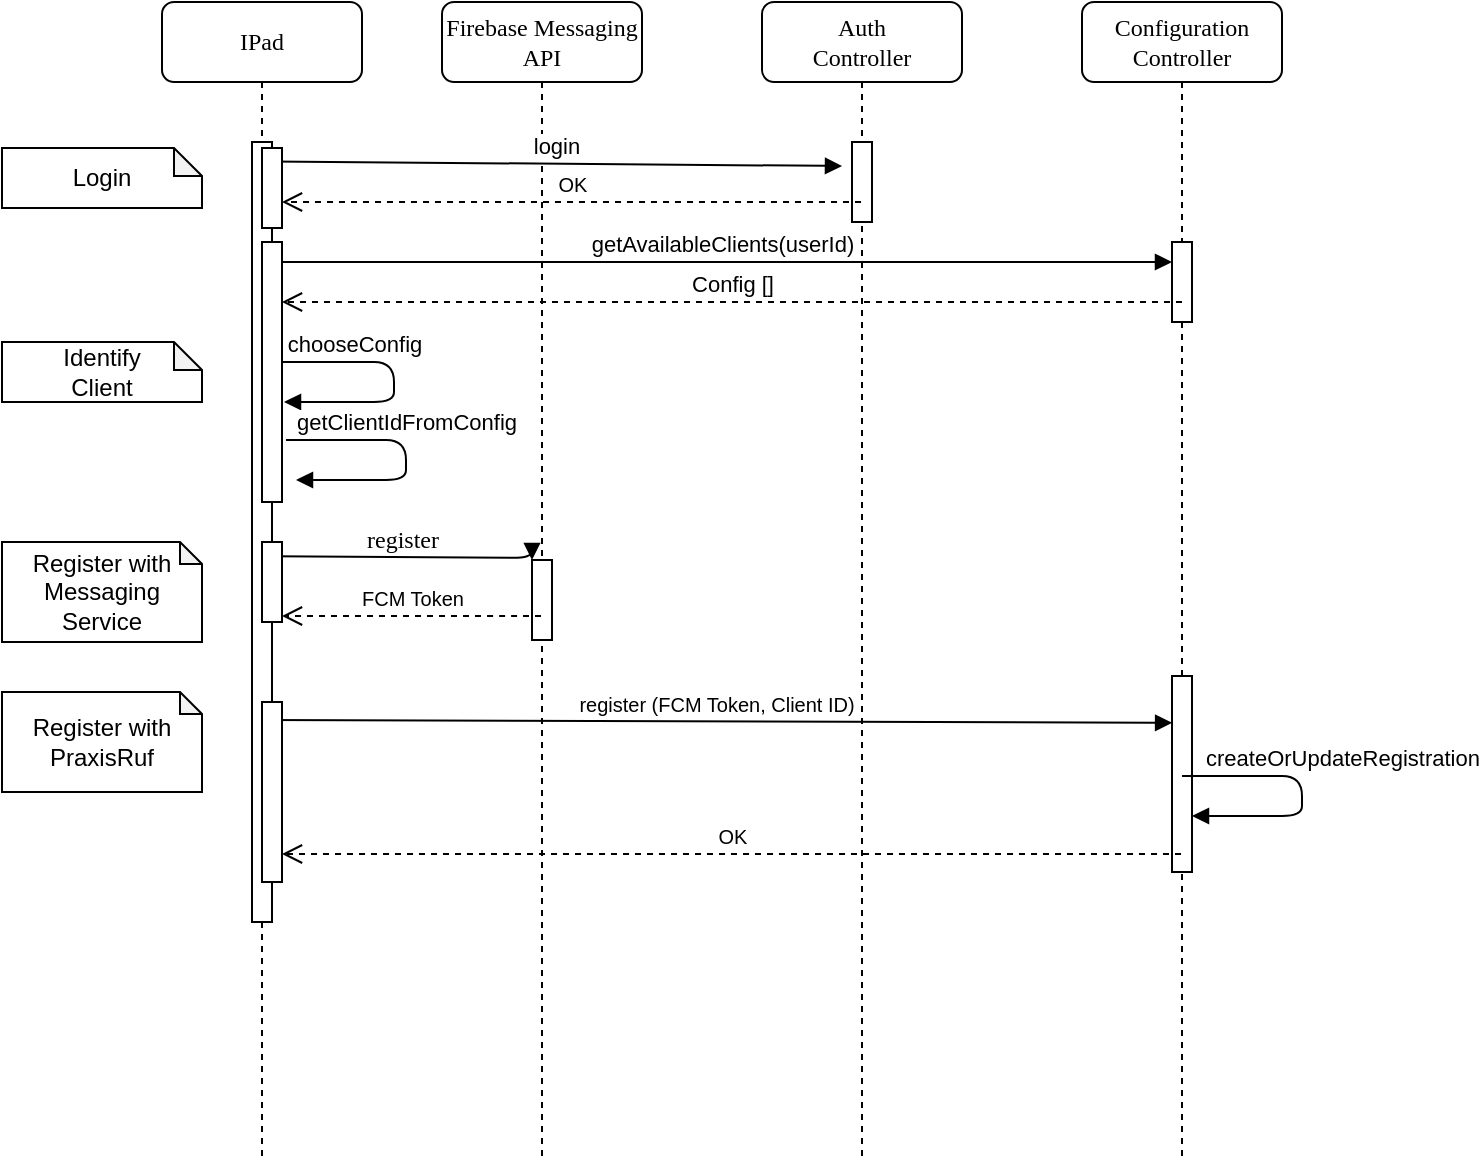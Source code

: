 <mxfile version="14.4.9" type="device"><diagram name="Page-1" id="13e1069c-82ec-6db2-03f1-153e76fe0fe0"><mxGraphModel dx="1564" dy="847" grid="1" gridSize="10" guides="1" tooltips="1" connect="1" arrows="1" fold="1" page="1" pageScale="1" pageWidth="1100" pageHeight="850" background="none" math="0" shadow="0"><root><mxCell id="0"/><mxCell id="1" parent="0"/><mxCell id="7baba1c4bc27f4b0-2" value="Firebase Messaging API" style="shape=umlLifeline;perimeter=lifelinePerimeter;whiteSpace=wrap;html=1;container=1;collapsible=0;recursiveResize=0;outlineConnect=0;rounded=1;shadow=0;comic=0;labelBackgroundColor=none;strokeWidth=1;fontFamily=Verdana;fontSize=12;align=center;" parent="1" vertex="1"><mxGeometry x="240" y="80" width="100" height="580" as="geometry"/></mxCell><mxCell id="7baba1c4bc27f4b0-10" value="" style="html=1;points=[];perimeter=orthogonalPerimeter;rounded=0;shadow=0;comic=0;labelBackgroundColor=none;strokeWidth=1;fontFamily=Verdana;fontSize=12;align=center;" parent="7baba1c4bc27f4b0-2" vertex="1"><mxGeometry x="45" y="279" width="10" height="40" as="geometry"/></mxCell><mxCell id="7baba1c4bc27f4b0-3" value="Auth&lt;br&gt;Controller" style="shape=umlLifeline;perimeter=lifelinePerimeter;whiteSpace=wrap;html=1;container=1;collapsible=0;recursiveResize=0;outlineConnect=0;rounded=1;shadow=0;comic=0;labelBackgroundColor=none;strokeWidth=1;fontFamily=Verdana;fontSize=12;align=center;" parent="1" vertex="1"><mxGeometry x="400" y="80" width="100" height="580" as="geometry"/></mxCell><mxCell id="7baba1c4bc27f4b0-13" value="" style="html=1;points=[];perimeter=orthogonalPerimeter;rounded=0;shadow=0;comic=0;labelBackgroundColor=none;strokeWidth=1;fontFamily=Verdana;fontSize=12;align=center;" parent="7baba1c4bc27f4b0-3" vertex="1"><mxGeometry x="45" y="70" width="10" height="40" as="geometry"/></mxCell><mxCell id="7baba1c4bc27f4b0-8" value="IPad" style="shape=umlLifeline;perimeter=lifelinePerimeter;whiteSpace=wrap;html=1;container=1;collapsible=0;recursiveResize=0;outlineConnect=0;rounded=1;shadow=0;comic=0;labelBackgroundColor=none;strokeWidth=1;fontFamily=Verdana;fontSize=12;align=center;" parent="1" vertex="1"><mxGeometry x="100" y="80" width="100" height="580" as="geometry"/></mxCell><mxCell id="7baba1c4bc27f4b0-9" value="" style="html=1;points=[];perimeter=orthogonalPerimeter;rounded=0;shadow=0;comic=0;labelBackgroundColor=none;strokeWidth=1;fontFamily=Verdana;fontSize=12;align=center;" parent="7baba1c4bc27f4b0-8" vertex="1"><mxGeometry x="45" y="70" width="10" height="390" as="geometry"/></mxCell><mxCell id="0WgqwvZdLEOkhlcYbr7y-6" value="&lt;font style=&quot;font-size: 10px&quot;&gt;register (FCM Token, Client ID)&lt;/font&gt;" style="html=1;verticalAlign=bottom;endArrow=block;entryX=0.005;entryY=0.239;entryDx=0;entryDy=0;entryPerimeter=0;" edge="1" parent="7baba1c4bc27f4b0-8" target="0WgqwvZdLEOkhlcYbr7y-13"><mxGeometry width="80" relative="1" as="geometry"><mxPoint x="50" y="359" as="sourcePoint"/><mxPoint x="349.5" y="359" as="targetPoint"/></mxGeometry></mxCell><mxCell id="7baba1c4bc27f4b0-11" value="register" style="html=1;verticalAlign=bottom;endArrow=block;entryX=0;entryY=0;labelBackgroundColor=none;fontFamily=Verdana;fontSize=12;edgeStyle=elbowEdgeStyle;elbow=vertical;" parent="1" target="7baba1c4bc27f4b0-10" edge="1"><mxGeometry relative="1" as="geometry"><mxPoint x="155" y="357.143" as="sourcePoint"/></mxGeometry></mxCell><mxCell id="0WgqwvZdLEOkhlcYbr7y-11" value="chooseConfig" style="html=1;verticalAlign=bottom;endArrow=block;" edge="1" parent="1"><mxGeometry x="-0.407" width="80" relative="1" as="geometry"><mxPoint x="156.0" y="260" as="sourcePoint"/><mxPoint x="161.0" y="280" as="targetPoint"/><Array as="points"><mxPoint x="216" y="260"/><mxPoint x="216" y="280"/></Array><mxPoint as="offset"/></mxGeometry></mxCell><mxCell id="0WgqwvZdLEOkhlcYbr7y-12" value="Configuration&lt;br&gt;Controller" style="shape=umlLifeline;perimeter=lifelinePerimeter;whiteSpace=wrap;html=1;container=1;collapsible=0;recursiveResize=0;outlineConnect=0;rounded=1;shadow=0;comic=0;labelBackgroundColor=none;strokeWidth=1;fontFamily=Verdana;fontSize=12;align=center;" vertex="1" parent="1"><mxGeometry x="560" y="80" width="100" height="580" as="geometry"/></mxCell><mxCell id="0WgqwvZdLEOkhlcYbr7y-13" value="" style="html=1;points=[];perimeter=orthogonalPerimeter;rounded=0;shadow=0;comic=0;labelBackgroundColor=none;strokeWidth=1;fontFamily=Verdana;fontSize=12;align=center;" vertex="1" parent="0WgqwvZdLEOkhlcYbr7y-12"><mxGeometry x="45" y="337" width="10" height="98" as="geometry"/></mxCell><mxCell id="0WgqwvZdLEOkhlcYbr7y-14" value="createOrUpdateRegistration" style="html=1;verticalAlign=bottom;endArrow=block;" edge="1" parent="0WgqwvZdLEOkhlcYbr7y-12" target="0WgqwvZdLEOkhlcYbr7y-13"><mxGeometry x="-0.111" y="20" width="80" relative="1" as="geometry"><mxPoint x="50" y="387" as="sourcePoint"/><mxPoint x="110" y="427" as="targetPoint"/><Array as="points"><mxPoint x="110" y="387"/><mxPoint x="110" y="407"/></Array><mxPoint as="offset"/></mxGeometry></mxCell><mxCell id="0WgqwvZdLEOkhlcYbr7y-16" value="" style="html=1;points=[];perimeter=orthogonalPerimeter;rounded=0;shadow=0;comic=0;labelBackgroundColor=none;strokeWidth=1;fontFamily=Verdana;fontSize=12;align=center;" vertex="1" parent="0WgqwvZdLEOkhlcYbr7y-12"><mxGeometry x="45" y="120" width="10" height="40" as="geometry"/></mxCell><mxCell id="0WgqwvZdLEOkhlcYbr7y-15" value="login" style="html=1;verticalAlign=bottom;endArrow=block;exitX=0.957;exitY=0.025;exitDx=0;exitDy=0;exitPerimeter=0;" edge="1" parent="1" source="7baba1c4bc27f4b0-9"><mxGeometry width="80" relative="1" as="geometry"><mxPoint x="160" y="160" as="sourcePoint"/><mxPoint x="440" y="162" as="targetPoint"/></mxGeometry></mxCell><mxCell id="0WgqwvZdLEOkhlcYbr7y-17" value="getAvailableClients(userId)" style="html=1;verticalAlign=bottom;endArrow=block;" edge="1" parent="1" target="0WgqwvZdLEOkhlcYbr7y-16"><mxGeometry width="80" relative="1" as="geometry"><mxPoint x="154" y="210" as="sourcePoint"/><mxPoint x="609.5" y="184.0" as="targetPoint"/><Array as="points"><mxPoint x="480" y="210"/></Array></mxGeometry></mxCell><mxCell id="0WgqwvZdLEOkhlcYbr7y-19" value="&lt;font style=&quot;font-size: 10px&quot;&gt;OK&lt;/font&gt;" style="html=1;verticalAlign=bottom;endArrow=open;dashed=1;endSize=8;" edge="1" parent="1" source="7baba1c4bc27f4b0-3"><mxGeometry relative="1" as="geometry"><mxPoint x="420" y="180" as="sourcePoint"/><mxPoint x="160.004" y="180" as="targetPoint"/></mxGeometry></mxCell><mxCell id="0WgqwvZdLEOkhlcYbr7y-20" value="" style="html=1;points=[];perimeter=orthogonalPerimeter;rounded=0;shadow=0;comic=0;labelBackgroundColor=none;strokeWidth=1;fontFamily=Verdana;fontSize=12;align=center;" vertex="1" parent="1"><mxGeometry x="150" y="153" width="10" height="40" as="geometry"/></mxCell><mxCell id="0WgqwvZdLEOkhlcYbr7y-21" value="Login" style="shape=note;whiteSpace=wrap;html=1;backgroundOutline=1;darkOpacity=0.05;size=14;" vertex="1" parent="1"><mxGeometry x="20" y="153" width="100" height="30" as="geometry"/></mxCell><mxCell id="0WgqwvZdLEOkhlcYbr7y-22" value="" style="html=1;points=[];perimeter=orthogonalPerimeter;rounded=0;shadow=0;comic=0;labelBackgroundColor=none;strokeWidth=1;fontFamily=Verdana;fontSize=12;align=center;" vertex="1" parent="1"><mxGeometry x="150" y="200" width="10" height="130" as="geometry"/></mxCell><mxCell id="0WgqwvZdLEOkhlcYbr7y-23" value="Config []" style="html=1;verticalAlign=bottom;endArrow=open;dashed=1;endSize=8;" edge="1" parent="1" target="0WgqwvZdLEOkhlcYbr7y-22"><mxGeometry relative="1" as="geometry"><mxPoint x="610" y="230" as="sourcePoint"/><mxPoint x="150.024" y="230" as="targetPoint"/></mxGeometry></mxCell><mxCell id="0WgqwvZdLEOkhlcYbr7y-25" value="getClientIdFromConfig" style="html=1;verticalAlign=bottom;endArrow=block;" edge="1" parent="1"><mxGeometry x="-0.111" width="80" relative="1" as="geometry"><mxPoint x="162.0" y="299" as="sourcePoint"/><mxPoint x="167.0" y="319" as="targetPoint"/><Array as="points"><mxPoint x="222" y="299"/><mxPoint x="222" y="319"/></Array><mxPoint as="offset"/></mxGeometry></mxCell><mxCell id="0WgqwvZdLEOkhlcYbr7y-26" value="Identify&lt;br&gt;Client" style="shape=note;whiteSpace=wrap;html=1;backgroundOutline=1;darkOpacity=0.05;size=14;" vertex="1" parent="1"><mxGeometry x="20" y="250" width="100" height="30" as="geometry"/></mxCell><mxCell id="0WgqwvZdLEOkhlcYbr7y-27" value="" style="html=1;points=[];perimeter=orthogonalPerimeter;rounded=0;shadow=0;comic=0;labelBackgroundColor=none;strokeWidth=1;fontFamily=Verdana;fontSize=12;align=center;" vertex="1" parent="1"><mxGeometry x="150" y="350" width="10" height="40" as="geometry"/></mxCell><mxCell id="0WgqwvZdLEOkhlcYbr7y-28" value="&lt;font style=&quot;font-size: 10px&quot;&gt;FCM Token&lt;/font&gt;" style="html=1;verticalAlign=bottom;endArrow=open;dashed=1;endSize=8;" edge="1" parent="1" target="0WgqwvZdLEOkhlcYbr7y-27"><mxGeometry relative="1" as="geometry"><mxPoint x="289.5" y="387" as="sourcePoint"/><mxPoint x="150.024" y="387" as="targetPoint"/><Array as="points"><mxPoint x="270" y="387"/><mxPoint x="240" y="387"/></Array></mxGeometry></mxCell><mxCell id="0WgqwvZdLEOkhlcYbr7y-29" value="Register with Messaging Service" style="shape=note;whiteSpace=wrap;html=1;backgroundOutline=1;darkOpacity=0.05;size=11;" vertex="1" parent="1"><mxGeometry x="20" y="350" width="100" height="50" as="geometry"/></mxCell><mxCell id="0WgqwvZdLEOkhlcYbr7y-30" value="" style="html=1;points=[];perimeter=orthogonalPerimeter;rounded=0;shadow=0;comic=0;labelBackgroundColor=none;strokeWidth=1;fontFamily=Verdana;fontSize=12;align=center;" vertex="1" parent="1"><mxGeometry x="150" y="430" width="10" height="90" as="geometry"/></mxCell><mxCell id="0WgqwvZdLEOkhlcYbr7y-31" value="Register with PraxisRuf" style="shape=note;whiteSpace=wrap;html=1;backgroundOutline=1;darkOpacity=0.05;size=11;" vertex="1" parent="1"><mxGeometry x="20" y="425" width="100" height="50" as="geometry"/></mxCell><mxCell id="0WgqwvZdLEOkhlcYbr7y-7" value="&lt;font style=&quot;font-size: 10px&quot;&gt;OK&lt;/font&gt;" style="html=1;verticalAlign=bottom;endArrow=open;dashed=1;endSize=8;" edge="1" parent="1"><mxGeometry relative="1" as="geometry"><mxPoint x="609.5" y="506" as="sourcePoint"/><mxPoint x="160" y="506" as="targetPoint"/></mxGeometry></mxCell></root></mxGraphModel></diagram></mxfile>